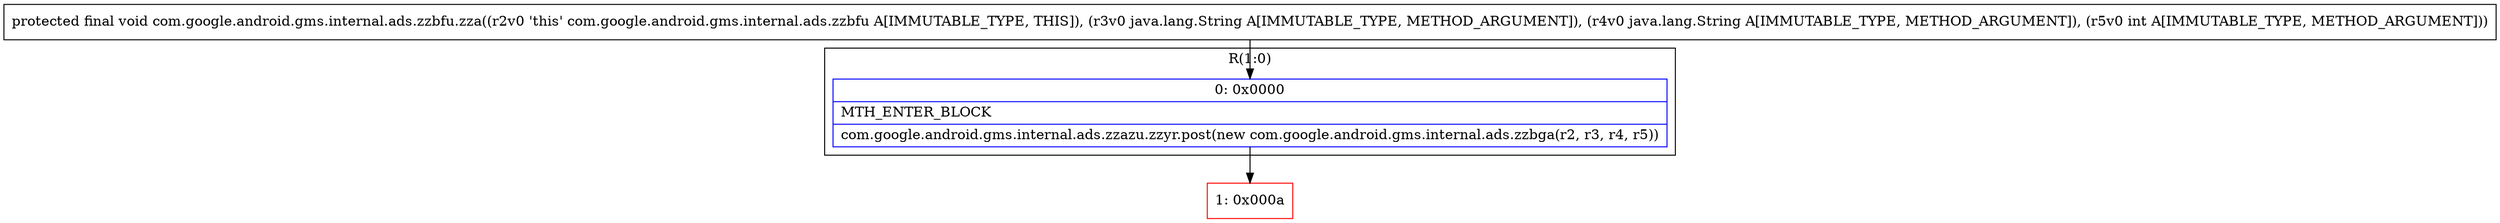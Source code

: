 digraph "CFG forcom.google.android.gms.internal.ads.zzbfu.zza(Ljava\/lang\/String;Ljava\/lang\/String;I)V" {
subgraph cluster_Region_1828908635 {
label = "R(1:0)";
node [shape=record,color=blue];
Node_0 [shape=record,label="{0\:\ 0x0000|MTH_ENTER_BLOCK\l|com.google.android.gms.internal.ads.zzazu.zzyr.post(new com.google.android.gms.internal.ads.zzbga(r2, r3, r4, r5))\l}"];
}
Node_1 [shape=record,color=red,label="{1\:\ 0x000a}"];
MethodNode[shape=record,label="{protected final void com.google.android.gms.internal.ads.zzbfu.zza((r2v0 'this' com.google.android.gms.internal.ads.zzbfu A[IMMUTABLE_TYPE, THIS]), (r3v0 java.lang.String A[IMMUTABLE_TYPE, METHOD_ARGUMENT]), (r4v0 java.lang.String A[IMMUTABLE_TYPE, METHOD_ARGUMENT]), (r5v0 int A[IMMUTABLE_TYPE, METHOD_ARGUMENT])) }"];
MethodNode -> Node_0;
Node_0 -> Node_1;
}

